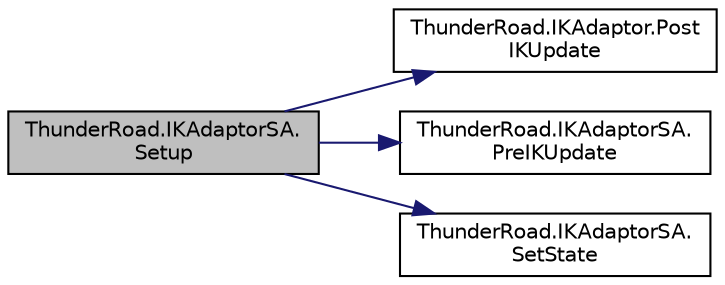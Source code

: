 digraph "ThunderRoad.IKAdaptorSA.Setup"
{
 // LATEX_PDF_SIZE
  edge [fontname="Helvetica",fontsize="10",labelfontname="Helvetica",labelfontsize="10"];
  node [fontname="Helvetica",fontsize="10",shape=record];
  rankdir="LR";
  Node1 [label="ThunderRoad.IKAdaptorSA.\lSetup",height=0.2,width=0.4,color="black", fillcolor="grey75", style="filled", fontcolor="black",tooltip="Setups this instance."];
  Node1 -> Node2 [color="midnightblue",fontsize="10",style="solid",fontname="Helvetica"];
  Node2 [label="ThunderRoad.IKAdaptor.Post\lIKUpdate",height=0.2,width=0.4,color="black", fillcolor="white", style="filled",URL="$class_thunder_road_1_1_i_k_adaptor.html#a060412d54babe20a217e29827a8aebeb",tooltip="Posts the ik update."];
  Node1 -> Node3 [color="midnightblue",fontsize="10",style="solid",fontname="Helvetica"];
  Node3 [label="ThunderRoad.IKAdaptorSA.\lPreIKUpdate",height=0.2,width=0.4,color="black", fillcolor="white", style="filled",URL="$class_thunder_road_1_1_i_k_adaptor_s_a.html#a0f7694566b41ce0feabefa7611871503",tooltip="Pres the ik update."];
  Node1 -> Node4 [color="midnightblue",fontsize="10",style="solid",fontname="Helvetica"];
  Node4 [label="ThunderRoad.IKAdaptorSA.\lSetState",height=0.2,width=0.4,color="black", fillcolor="white", style="filled",URL="$class_thunder_road_1_1_i_k_adaptor_s_a.html#accbf45da54943e0a03de9b36005a7810",tooltip="Sets the state."];
}
